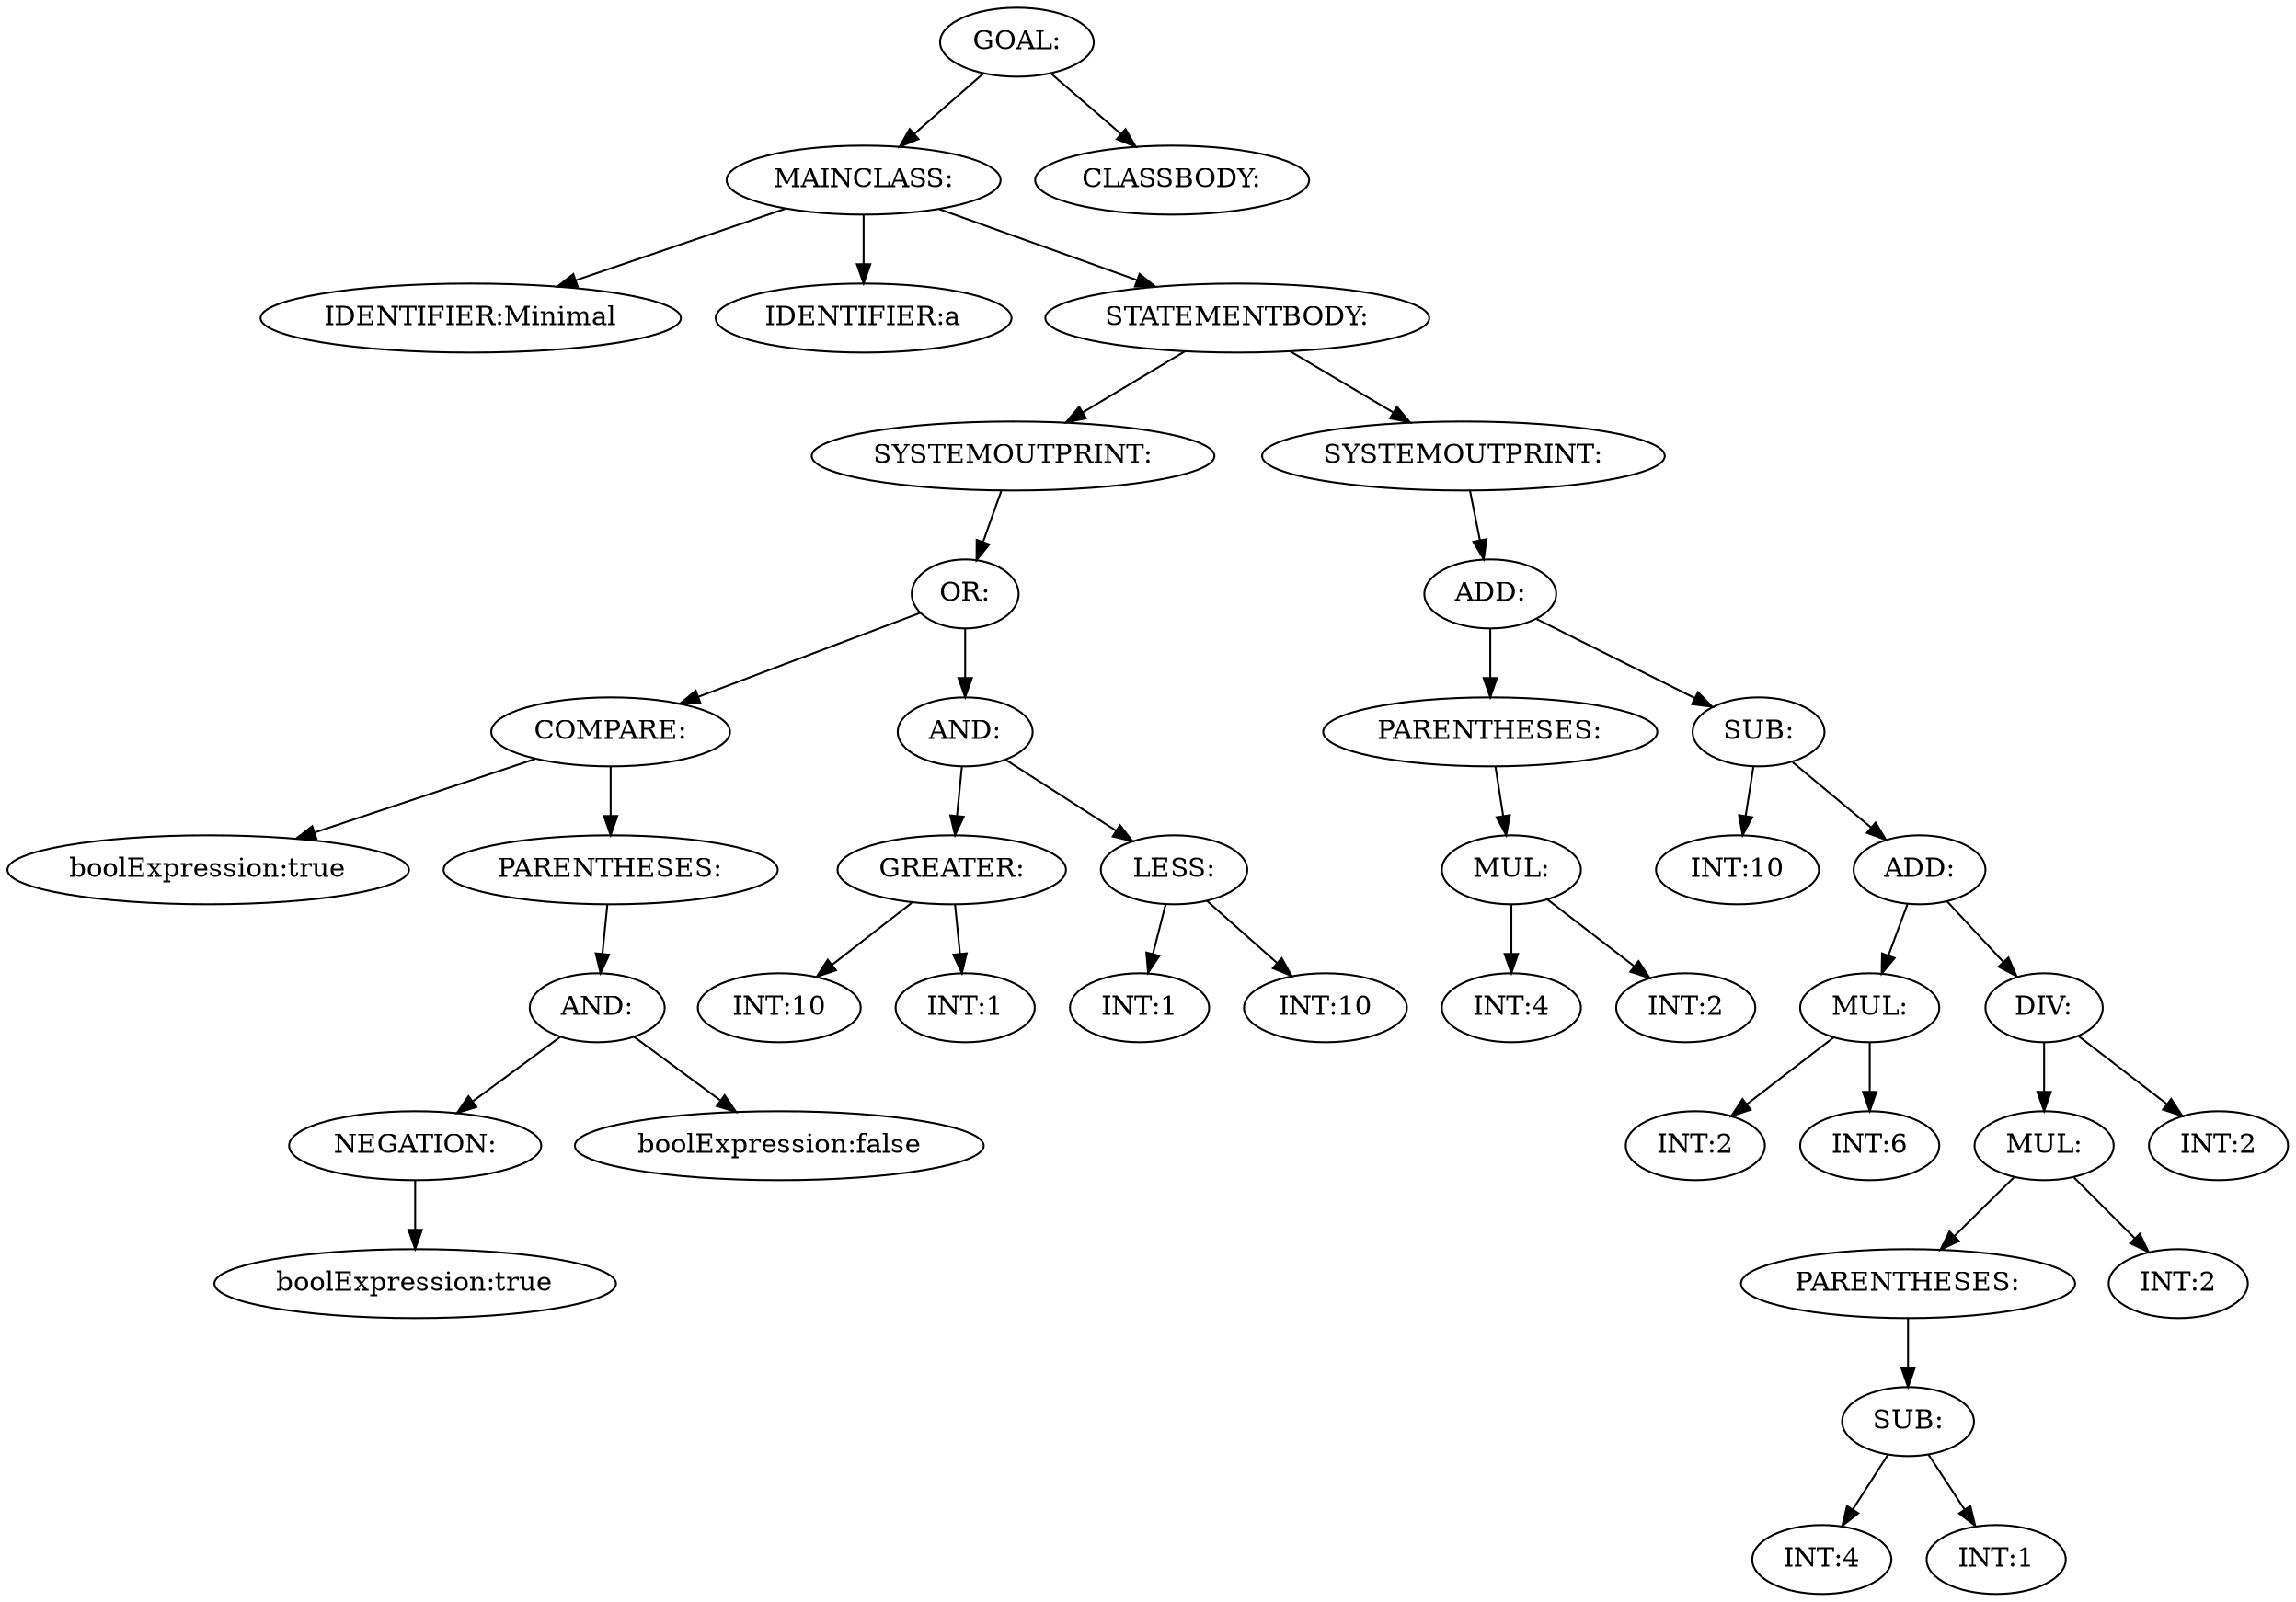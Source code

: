 digraph {
n0 [label="GOAL:"];
n1 [label="MAINCLASS:"];
n2 [label="IDENTIFIER:Minimal"];
n1 -> n2
n3 [label="IDENTIFIER:a"];
n1 -> n3
n4 [label="STATEMENTBODY:"];
n5 [label="SYSTEMOUTPRINT:"];
n6 [label="OR:"];
n7 [label="COMPARE:"];
n8 [label="boolExpression:true"];
n7 -> n8
n9 [label="PARENTHESES:"];
n10 [label="AND:"];
n11 [label="NEGATION:"];
n12 [label="boolExpression:true"];
n11 -> n12
n10 -> n11
n13 [label="boolExpression:false"];
n10 -> n13
n9 -> n10
n7 -> n9
n6 -> n7
n14 [label="AND:"];
n15 [label="GREATER:"];
n16 [label="INT:10"];
n15 -> n16
n17 [label="INT:1"];
n15 -> n17
n14 -> n15
n18 [label="LESS:"];
n19 [label="INT:1"];
n18 -> n19
n20 [label="INT:10"];
n18 -> n20
n14 -> n18
n6 -> n14
n5 -> n6
n4 -> n5
n21 [label="SYSTEMOUTPRINT:"];
n22 [label="ADD:"];
n23 [label="PARENTHESES:"];
n24 [label="MUL:"];
n25 [label="INT:4"];
n24 -> n25
n26 [label="INT:2"];
n24 -> n26
n23 -> n24
n22 -> n23
n27 [label="SUB:"];
n28 [label="INT:10"];
n27 -> n28
n29 [label="ADD:"];
n30 [label="MUL:"];
n31 [label="INT:2"];
n30 -> n31
n32 [label="INT:6"];
n30 -> n32
n29 -> n30
n33 [label="DIV:"];
n34 [label="MUL:"];
n35 [label="PARENTHESES:"];
n36 [label="SUB:"];
n37 [label="INT:4"];
n36 -> n37
n38 [label="INT:1"];
n36 -> n38
n35 -> n36
n34 -> n35
n39 [label="INT:2"];
n34 -> n39
n33 -> n34
n40 [label="INT:2"];
n33 -> n40
n29 -> n33
n27 -> n29
n22 -> n27
n21 -> n22
n4 -> n21
n1 -> n4
n0 -> n1
n41 [label="CLASSBODY:"];
n0 -> n41
}
